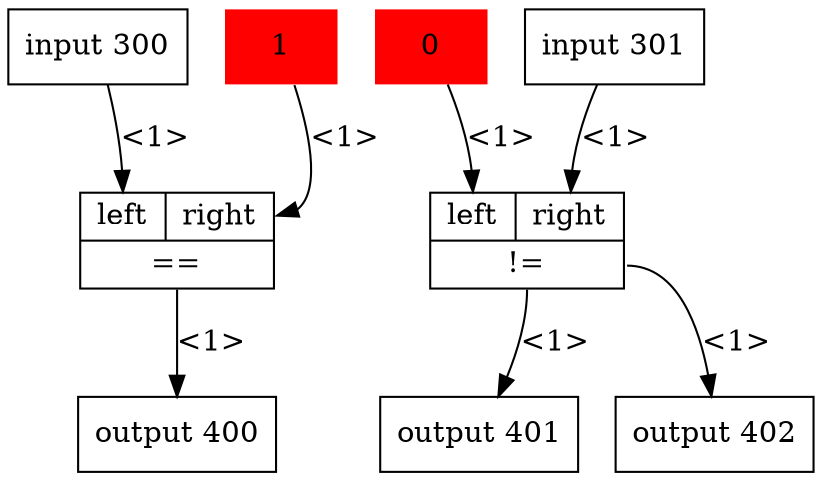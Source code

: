 digraph packetarc {
node [shape=record];
opeq_100 [label="{{<left> left | <right> right} | <out> ==}" debug="25454 1"];
opne_101 [label="{{<left> left | <right> right} | <out> !=}" debug="25454 1"];
c_200 [label="1" shape=plaintext color="red" style="filled"];
c_201 [label="0" shape=plaintext color="red" style="filled"];
in_300 [label="input 300"];
in_301 [label="input 301"];

out_400 [label="output 400"];
out_401 [label="output 401"];
out_402 [label="output 402"];

in_300->opeq_100:left[label="<1>"];
in_301->opne_101:right[label="<1>"];
c_200->opeq_100:right[label="<1>"];
c_201->opne_101:left[label="<1>"];
opeq_100:out->out_400[label="<1>"];
opne_101:out->out_401[label="<1>"];
opne_101:out->out_402[label="<1>"];

}